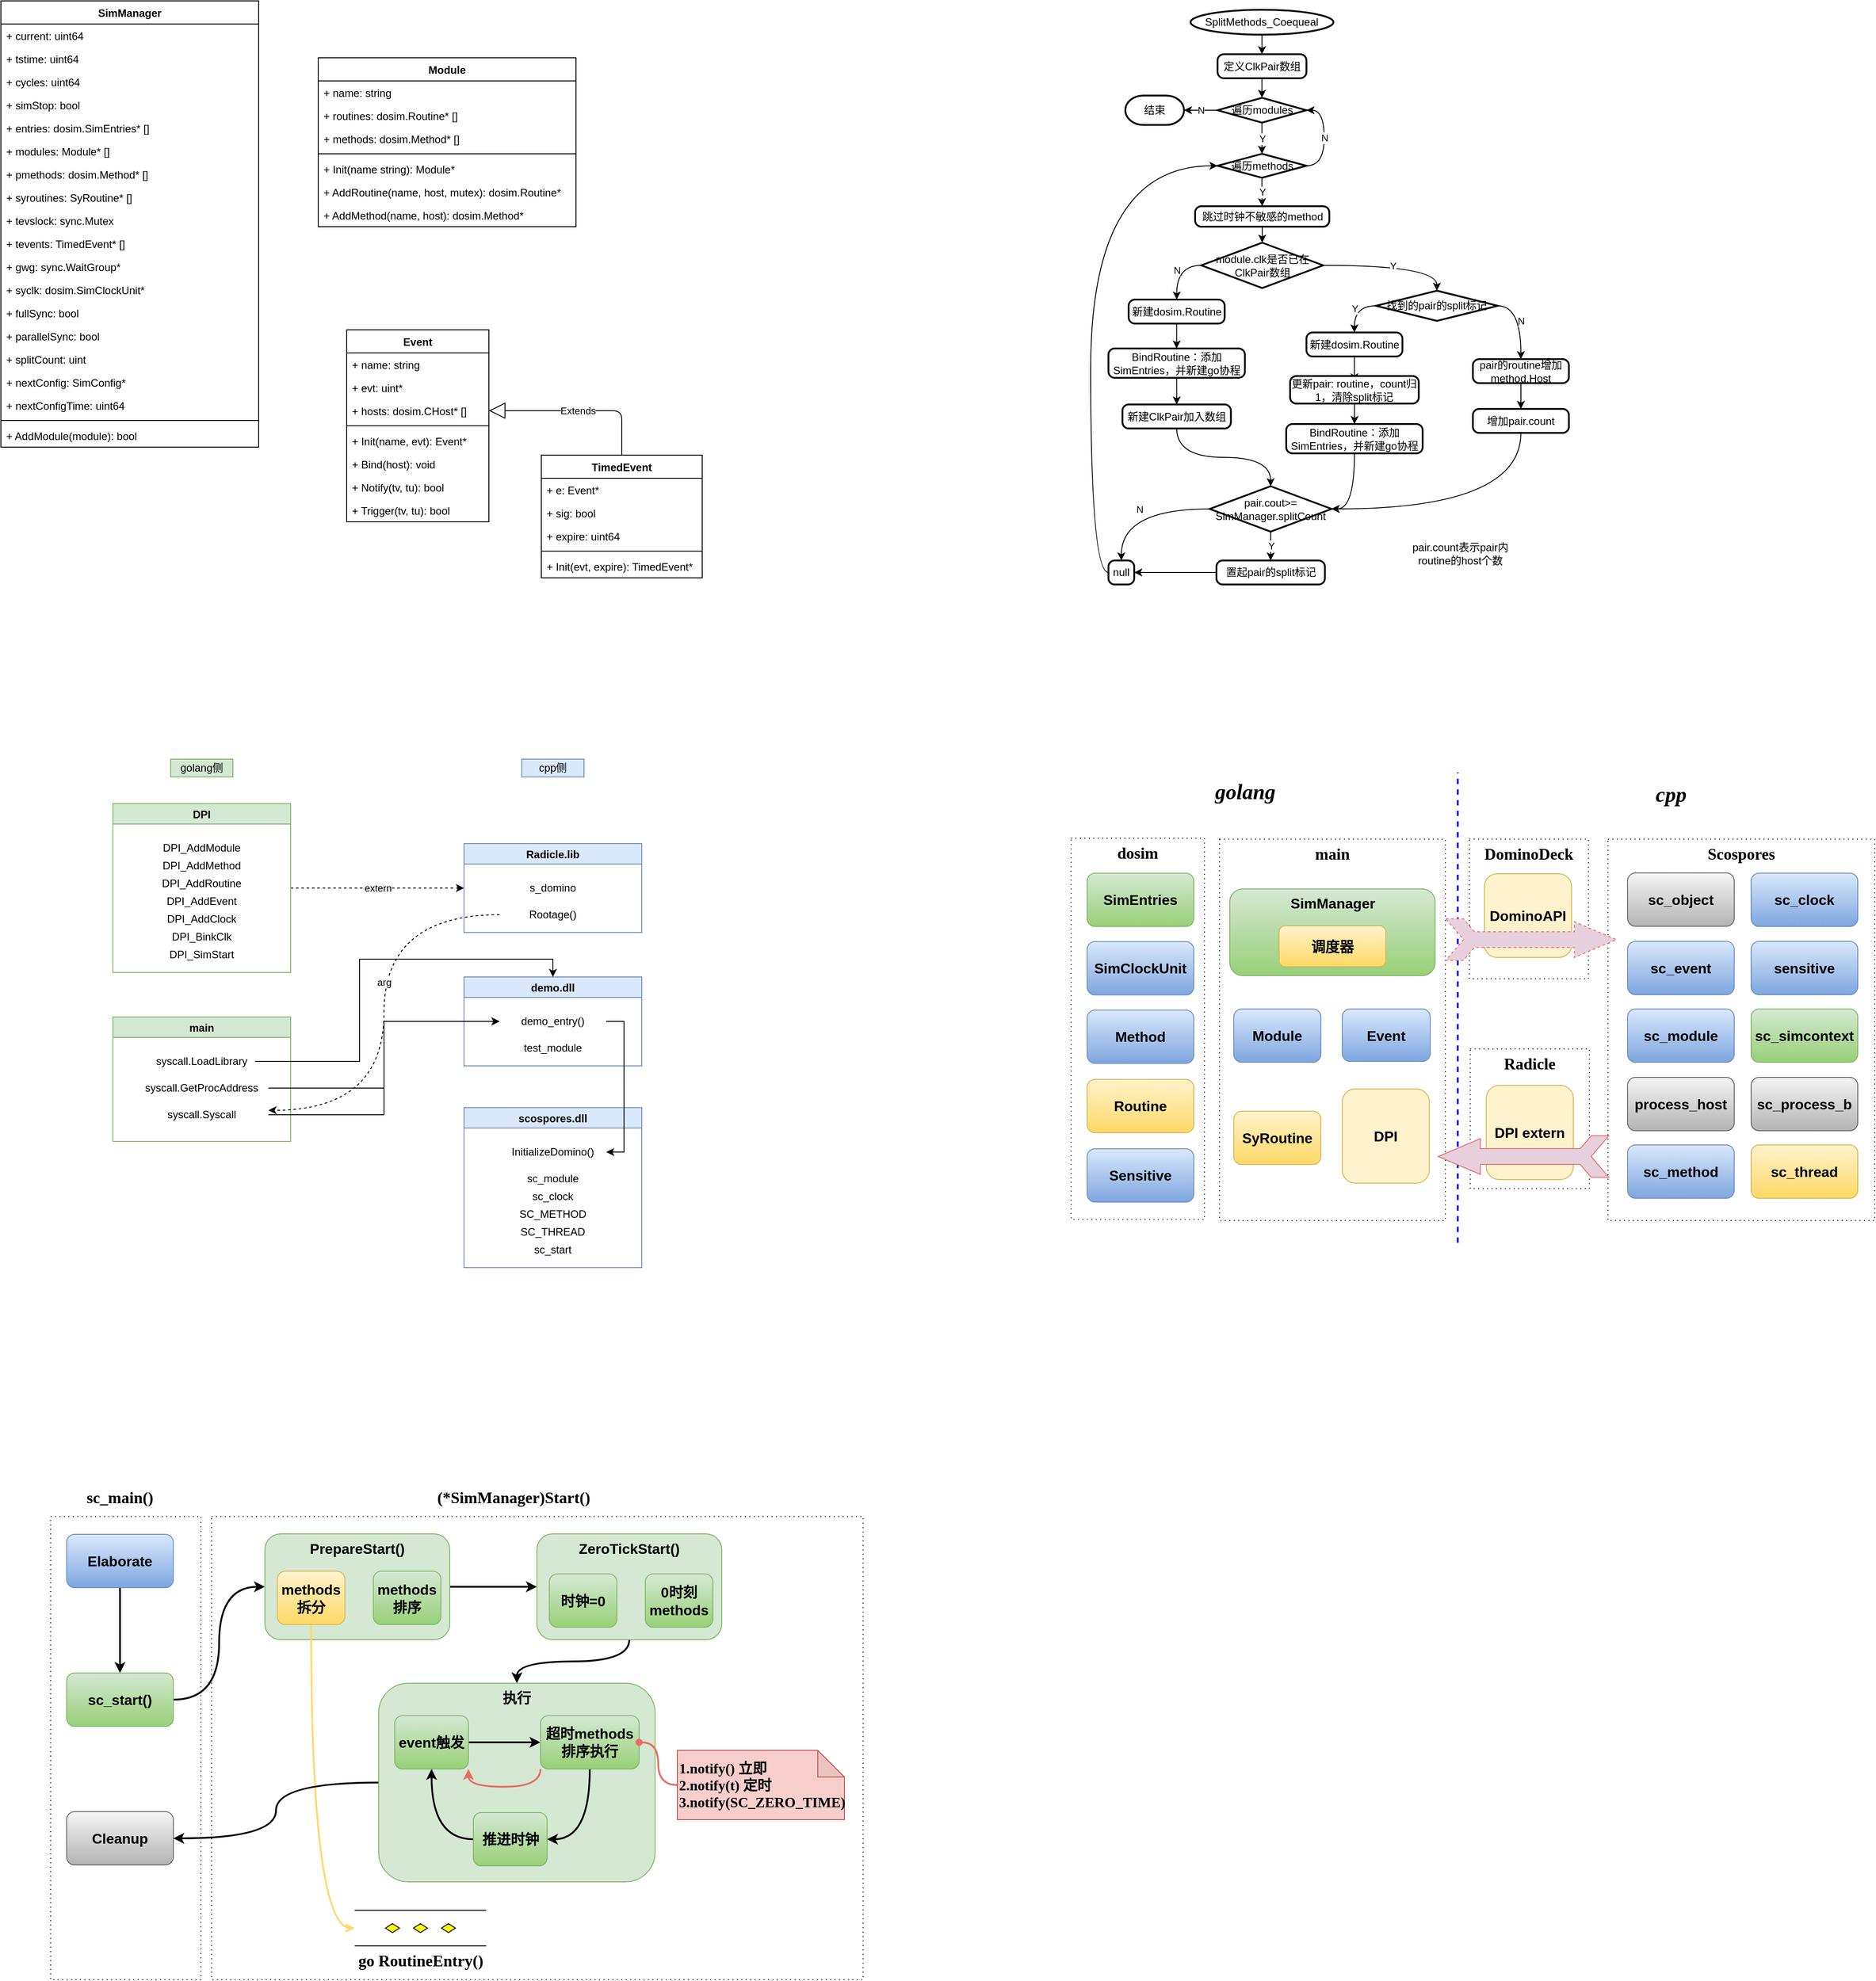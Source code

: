 <mxfile version="14.9.7" type="github">
  <diagram id="cXFaiR-M7mMCjgpAkLDr" name="第 1 页">
    <mxGraphModel dx="2031" dy="1089" grid="0" gridSize="10" guides="1" tooltips="1" connect="1" arrows="1" fold="1" page="1" pageScale="1" pageWidth="1169" pageHeight="827" math="0" shadow="0">
      <root>
        <mxCell id="0" />
        <mxCell id="1" parent="0" />
        <mxCell id="SKbaHKgdaT2-RbnQXm6t-66" value="Radicle" style="rounded=0;whiteSpace=wrap;html=1;fontFamily=Times New Roman;fontSize=18;align=center;verticalAlign=top;dashed=1;dashPattern=1 4;strokeWidth=1;fontStyle=1" vertex="1" parent="1">
          <mxGeometry x="1717" y="1226" width="134" height="157" as="geometry" />
        </mxCell>
        <mxCell id="SKbaHKgdaT2-RbnQXm6t-47" value="main" style="rounded=0;whiteSpace=wrap;html=1;fontFamily=Times New Roman;fontSize=18;align=center;verticalAlign=top;dashed=1;dashPattern=1 4;strokeWidth=1;fontStyle=1" vertex="1" parent="1">
          <mxGeometry x="1435" y="990" width="254" height="429" as="geometry" />
        </mxCell>
        <mxCell id="SKbaHKgdaT2-RbnQXm6t-46" value="dosim" style="rounded=0;whiteSpace=wrap;html=1;fontFamily=Times New Roman;fontSize=18;align=center;verticalAlign=top;dashed=1;dashPattern=1 4;strokeWidth=1;fontStyle=1" vertex="1" parent="1">
          <mxGeometry x="1268" y="989" width="150" height="428.75" as="geometry" />
        </mxCell>
        <mxCell id="p9OSbixDrH1Z1NHIFBw4-9" value="Module" style="swimlane;fontStyle=1;align=center;verticalAlign=top;childLayout=stackLayout;horizontal=1;startSize=26;horizontalStack=0;resizeParent=1;resizeParentMax=0;resizeLast=0;collapsible=1;marginBottom=0;" parent="1" vertex="1">
          <mxGeometry x="421" y="111" width="290" height="190" as="geometry" />
        </mxCell>
        <mxCell id="p9OSbixDrH1Z1NHIFBw4-13" value="+ name: string" style="text;strokeColor=none;fillColor=none;align=left;verticalAlign=top;spacingLeft=4;spacingRight=4;overflow=hidden;rotatable=0;points=[[0,0.5],[1,0.5]];portConstraint=eastwest;" parent="p9OSbixDrH1Z1NHIFBw4-9" vertex="1">
          <mxGeometry y="26" width="290" height="26" as="geometry" />
        </mxCell>
        <mxCell id="p9OSbixDrH1Z1NHIFBw4-10" value="+ routines: dosim.Routine* []" style="text;strokeColor=none;fillColor=none;align=left;verticalAlign=top;spacingLeft=4;spacingRight=4;overflow=hidden;rotatable=0;points=[[0,0.5],[1,0.5]];portConstraint=eastwest;" parent="p9OSbixDrH1Z1NHIFBw4-9" vertex="1">
          <mxGeometry y="52" width="290" height="26" as="geometry" />
        </mxCell>
        <mxCell id="p9OSbixDrH1Z1NHIFBw4-14" value="+ methods: dosim.Method* []" style="text;strokeColor=none;fillColor=none;align=left;verticalAlign=top;spacingLeft=4;spacingRight=4;overflow=hidden;rotatable=0;points=[[0,0.5],[1,0.5]];portConstraint=eastwest;" parent="p9OSbixDrH1Z1NHIFBw4-9" vertex="1">
          <mxGeometry y="78" width="290" height="26" as="geometry" />
        </mxCell>
        <mxCell id="p9OSbixDrH1Z1NHIFBw4-11" value="" style="line;strokeWidth=1;fillColor=none;align=left;verticalAlign=middle;spacingTop=-1;spacingLeft=3;spacingRight=3;rotatable=0;labelPosition=right;points=[];portConstraint=eastwest;" parent="p9OSbixDrH1Z1NHIFBw4-9" vertex="1">
          <mxGeometry y="104" width="290" height="8" as="geometry" />
        </mxCell>
        <mxCell id="p9OSbixDrH1Z1NHIFBw4-12" value="+ Init(name string): Module*" style="text;strokeColor=none;fillColor=none;align=left;verticalAlign=top;spacingLeft=4;spacingRight=4;overflow=hidden;rotatable=0;points=[[0,0.5],[1,0.5]];portConstraint=eastwest;" parent="p9OSbixDrH1Z1NHIFBw4-9" vertex="1">
          <mxGeometry y="112" width="290" height="26" as="geometry" />
        </mxCell>
        <mxCell id="p9OSbixDrH1Z1NHIFBw4-15" value="+ AddRoutine(name, host, mutex): dosim.Routine*" style="text;strokeColor=none;fillColor=none;align=left;verticalAlign=top;spacingLeft=4;spacingRight=4;overflow=hidden;rotatable=0;points=[[0,0.5],[1,0.5]];portConstraint=eastwest;" parent="p9OSbixDrH1Z1NHIFBw4-9" vertex="1">
          <mxGeometry y="138" width="290" height="26" as="geometry" />
        </mxCell>
        <mxCell id="p9OSbixDrH1Z1NHIFBw4-16" value="+ AddMethod(name, host): dosim.Method*" style="text;strokeColor=none;fillColor=none;align=left;verticalAlign=top;spacingLeft=4;spacingRight=4;overflow=hidden;rotatable=0;points=[[0,0.5],[1,0.5]];portConstraint=eastwest;" parent="p9OSbixDrH1Z1NHIFBw4-9" vertex="1">
          <mxGeometry y="164" width="290" height="26" as="geometry" />
        </mxCell>
        <mxCell id="p9OSbixDrH1Z1NHIFBw4-17" value="Event" style="swimlane;fontStyle=1;align=center;verticalAlign=top;childLayout=stackLayout;horizontal=1;startSize=26;horizontalStack=0;resizeParent=1;resizeParentMax=0;resizeLast=0;collapsible=1;marginBottom=0;" parent="1" vertex="1">
          <mxGeometry x="453" y="417" width="160" height="216" as="geometry" />
        </mxCell>
        <mxCell id="p9OSbixDrH1Z1NHIFBw4-21" value="+ name: string" style="text;strokeColor=none;fillColor=none;align=left;verticalAlign=top;spacingLeft=4;spacingRight=4;overflow=hidden;rotatable=0;points=[[0,0.5],[1,0.5]];portConstraint=eastwest;" parent="p9OSbixDrH1Z1NHIFBw4-17" vertex="1">
          <mxGeometry y="26" width="160" height="26" as="geometry" />
        </mxCell>
        <mxCell id="p9OSbixDrH1Z1NHIFBw4-22" value="+ evt: uint*" style="text;strokeColor=none;fillColor=none;align=left;verticalAlign=top;spacingLeft=4;spacingRight=4;overflow=hidden;rotatable=0;points=[[0,0.5],[1,0.5]];portConstraint=eastwest;" parent="p9OSbixDrH1Z1NHIFBw4-17" vertex="1">
          <mxGeometry y="52" width="160" height="26" as="geometry" />
        </mxCell>
        <mxCell id="p9OSbixDrH1Z1NHIFBw4-18" value="+ hosts: dosim.CHost* []" style="text;strokeColor=none;fillColor=none;align=left;verticalAlign=top;spacingLeft=4;spacingRight=4;overflow=hidden;rotatable=0;points=[[0,0.5],[1,0.5]];portConstraint=eastwest;" parent="p9OSbixDrH1Z1NHIFBw4-17" vertex="1">
          <mxGeometry y="78" width="160" height="26" as="geometry" />
        </mxCell>
        <mxCell id="p9OSbixDrH1Z1NHIFBw4-19" value="" style="line;strokeWidth=1;fillColor=none;align=left;verticalAlign=middle;spacingTop=-1;spacingLeft=3;spacingRight=3;rotatable=0;labelPosition=right;points=[];portConstraint=eastwest;" parent="p9OSbixDrH1Z1NHIFBw4-17" vertex="1">
          <mxGeometry y="104" width="160" height="8" as="geometry" />
        </mxCell>
        <mxCell id="p9OSbixDrH1Z1NHIFBw4-20" value="+ Init(name, evt): Event*" style="text;strokeColor=none;fillColor=none;align=left;verticalAlign=top;spacingLeft=4;spacingRight=4;overflow=hidden;rotatable=0;points=[[0,0.5],[1,0.5]];portConstraint=eastwest;" parent="p9OSbixDrH1Z1NHIFBw4-17" vertex="1">
          <mxGeometry y="112" width="160" height="26" as="geometry" />
        </mxCell>
        <mxCell id="p9OSbixDrH1Z1NHIFBw4-25" value="+ Bind(host): void" style="text;strokeColor=none;fillColor=none;align=left;verticalAlign=top;spacingLeft=4;spacingRight=4;overflow=hidden;rotatable=0;points=[[0,0.5],[1,0.5]];portConstraint=eastwest;" parent="p9OSbixDrH1Z1NHIFBw4-17" vertex="1">
          <mxGeometry y="138" width="160" height="26" as="geometry" />
        </mxCell>
        <mxCell id="p9OSbixDrH1Z1NHIFBw4-24" value="+ Notify(tv, tu): bool" style="text;strokeColor=none;fillColor=none;align=left;verticalAlign=top;spacingLeft=4;spacingRight=4;overflow=hidden;rotatable=0;points=[[0,0.5],[1,0.5]];portConstraint=eastwest;" parent="p9OSbixDrH1Z1NHIFBw4-17" vertex="1">
          <mxGeometry y="164" width="160" height="26" as="geometry" />
        </mxCell>
        <mxCell id="p9OSbixDrH1Z1NHIFBw4-23" value="+ Trigger(tv, tu): bool" style="text;strokeColor=none;fillColor=none;align=left;verticalAlign=top;spacingLeft=4;spacingRight=4;overflow=hidden;rotatable=0;points=[[0,0.5],[1,0.5]];portConstraint=eastwest;" parent="p9OSbixDrH1Z1NHIFBw4-17" vertex="1">
          <mxGeometry y="190" width="160" height="26" as="geometry" />
        </mxCell>
        <mxCell id="p9OSbixDrH1Z1NHIFBw4-26" value="SimManager" style="swimlane;fontStyle=1;align=center;verticalAlign=top;childLayout=stackLayout;horizontal=1;startSize=26;horizontalStack=0;resizeParent=1;resizeParentMax=0;resizeLast=0;collapsible=1;marginBottom=0;" parent="1" vertex="1">
          <mxGeometry x="64" y="47" width="290" height="502" as="geometry" />
        </mxCell>
        <mxCell id="p9OSbixDrH1Z1NHIFBw4-27" value="+ current: uint64" style="text;strokeColor=none;fillColor=none;align=left;verticalAlign=top;spacingLeft=4;spacingRight=4;overflow=hidden;rotatable=0;points=[[0,0.5],[1,0.5]];portConstraint=eastwest;" parent="p9OSbixDrH1Z1NHIFBw4-26" vertex="1">
          <mxGeometry y="26" width="290" height="26" as="geometry" />
        </mxCell>
        <mxCell id="p9OSbixDrH1Z1NHIFBw4-34" value="+ tstime: uint64" style="text;strokeColor=none;fillColor=none;align=left;verticalAlign=top;spacingLeft=4;spacingRight=4;overflow=hidden;rotatable=0;points=[[0,0.5],[1,0.5]];portConstraint=eastwest;" parent="p9OSbixDrH1Z1NHIFBw4-26" vertex="1">
          <mxGeometry y="52" width="290" height="26" as="geometry" />
        </mxCell>
        <mxCell id="p9OSbixDrH1Z1NHIFBw4-28" value="+ cycles: uint64" style="text;strokeColor=none;fillColor=none;align=left;verticalAlign=top;spacingLeft=4;spacingRight=4;overflow=hidden;rotatable=0;points=[[0,0.5],[1,0.5]];portConstraint=eastwest;" parent="p9OSbixDrH1Z1NHIFBw4-26" vertex="1">
          <mxGeometry y="78" width="290" height="26" as="geometry" />
        </mxCell>
        <mxCell id="p9OSbixDrH1Z1NHIFBw4-35" value="+ simStop: bool" style="text;strokeColor=none;fillColor=none;align=left;verticalAlign=top;spacingLeft=4;spacingRight=4;overflow=hidden;rotatable=0;points=[[0,0.5],[1,0.5]];portConstraint=eastwest;" parent="p9OSbixDrH1Z1NHIFBw4-26" vertex="1">
          <mxGeometry y="104" width="290" height="26" as="geometry" />
        </mxCell>
        <mxCell id="p9OSbixDrH1Z1NHIFBw4-36" value="+ entries: dosim.SimEntries* []" style="text;strokeColor=none;fillColor=none;align=left;verticalAlign=top;spacingLeft=4;spacingRight=4;overflow=hidden;rotatable=0;points=[[0,0.5],[1,0.5]];portConstraint=eastwest;" parent="p9OSbixDrH1Z1NHIFBw4-26" vertex="1">
          <mxGeometry y="130" width="290" height="26" as="geometry" />
        </mxCell>
        <mxCell id="p9OSbixDrH1Z1NHIFBw4-37" value="+ modules: Module* []" style="text;strokeColor=none;fillColor=none;align=left;verticalAlign=top;spacingLeft=4;spacingRight=4;overflow=hidden;rotatable=0;points=[[0,0.5],[1,0.5]];portConstraint=eastwest;" parent="p9OSbixDrH1Z1NHIFBw4-26" vertex="1">
          <mxGeometry y="156" width="290" height="26" as="geometry" />
        </mxCell>
        <mxCell id="p9OSbixDrH1Z1NHIFBw4-38" value="+ pmethods: dosim.Method* []" style="text;strokeColor=none;fillColor=none;align=left;verticalAlign=top;spacingLeft=4;spacingRight=4;overflow=hidden;rotatable=0;points=[[0,0.5],[1,0.5]];portConstraint=eastwest;" parent="p9OSbixDrH1Z1NHIFBw4-26" vertex="1">
          <mxGeometry y="182" width="290" height="26" as="geometry" />
        </mxCell>
        <mxCell id="p9OSbixDrH1Z1NHIFBw4-29" value="+ syroutines: SyRoutine* []" style="text;strokeColor=none;fillColor=none;align=left;verticalAlign=top;spacingLeft=4;spacingRight=4;overflow=hidden;rotatable=0;points=[[0,0.5],[1,0.5]];portConstraint=eastwest;" parent="p9OSbixDrH1Z1NHIFBw4-26" vertex="1">
          <mxGeometry y="208" width="290" height="26" as="geometry" />
        </mxCell>
        <mxCell id="p9OSbixDrH1Z1NHIFBw4-40" value="+ tevslock: sync.Mutex" style="text;strokeColor=none;fillColor=none;align=left;verticalAlign=top;spacingLeft=4;spacingRight=4;overflow=hidden;rotatable=0;points=[[0,0.5],[1,0.5]];portConstraint=eastwest;" parent="p9OSbixDrH1Z1NHIFBw4-26" vertex="1">
          <mxGeometry y="234" width="290" height="26" as="geometry" />
        </mxCell>
        <mxCell id="p9OSbixDrH1Z1NHIFBw4-41" value="+ tevents: TimedEvent* []" style="text;strokeColor=none;fillColor=none;align=left;verticalAlign=top;spacingLeft=4;spacingRight=4;overflow=hidden;rotatable=0;points=[[0,0.5],[1,0.5]];portConstraint=eastwest;" parent="p9OSbixDrH1Z1NHIFBw4-26" vertex="1">
          <mxGeometry y="260" width="290" height="26" as="geometry" />
        </mxCell>
        <mxCell id="p9OSbixDrH1Z1NHIFBw4-39" value="+ gwg: sync.WaitGroup*" style="text;strokeColor=none;fillColor=none;align=left;verticalAlign=top;spacingLeft=4;spacingRight=4;overflow=hidden;rotatable=0;points=[[0,0.5],[1,0.5]];portConstraint=eastwest;" parent="p9OSbixDrH1Z1NHIFBw4-26" vertex="1">
          <mxGeometry y="286" width="290" height="26" as="geometry" />
        </mxCell>
        <mxCell id="p9OSbixDrH1Z1NHIFBw4-42" value="+ syclk: dosim.SimClockUnit*" style="text;strokeColor=none;fillColor=none;align=left;verticalAlign=top;spacingLeft=4;spacingRight=4;overflow=hidden;rotatable=0;points=[[0,0.5],[1,0.5]];portConstraint=eastwest;" parent="p9OSbixDrH1Z1NHIFBw4-26" vertex="1">
          <mxGeometry y="312" width="290" height="26" as="geometry" />
        </mxCell>
        <mxCell id="p9OSbixDrH1Z1NHIFBw4-43" value="+ fullSync: bool" style="text;strokeColor=none;fillColor=none;align=left;verticalAlign=top;spacingLeft=4;spacingRight=4;overflow=hidden;rotatable=0;points=[[0,0.5],[1,0.5]];portConstraint=eastwest;" parent="p9OSbixDrH1Z1NHIFBw4-26" vertex="1">
          <mxGeometry y="338" width="290" height="26" as="geometry" />
        </mxCell>
        <mxCell id="p9OSbixDrH1Z1NHIFBw4-45" value="+ parallelSync: bool" style="text;strokeColor=none;fillColor=none;align=left;verticalAlign=top;spacingLeft=4;spacingRight=4;overflow=hidden;rotatable=0;points=[[0,0.5],[1,0.5]];portConstraint=eastwest;" parent="p9OSbixDrH1Z1NHIFBw4-26" vertex="1">
          <mxGeometry y="364" width="290" height="26" as="geometry" />
        </mxCell>
        <mxCell id="p9OSbixDrH1Z1NHIFBw4-44" value="+ splitCount: uint" style="text;strokeColor=none;fillColor=none;align=left;verticalAlign=top;spacingLeft=4;spacingRight=4;overflow=hidden;rotatable=0;points=[[0,0.5],[1,0.5]];portConstraint=eastwest;" parent="p9OSbixDrH1Z1NHIFBw4-26" vertex="1">
          <mxGeometry y="390" width="290" height="26" as="geometry" />
        </mxCell>
        <mxCell id="p9OSbixDrH1Z1NHIFBw4-46" value="+ nextConfig: SimConfig*" style="text;strokeColor=none;fillColor=none;align=left;verticalAlign=top;spacingLeft=4;spacingRight=4;overflow=hidden;rotatable=0;points=[[0,0.5],[1,0.5]];portConstraint=eastwest;" parent="p9OSbixDrH1Z1NHIFBw4-26" vertex="1">
          <mxGeometry y="416" width="290" height="26" as="geometry" />
        </mxCell>
        <mxCell id="p9OSbixDrH1Z1NHIFBw4-47" value="+ nextConfigTime: uint64" style="text;strokeColor=none;fillColor=none;align=left;verticalAlign=top;spacingLeft=4;spacingRight=4;overflow=hidden;rotatable=0;points=[[0,0.5],[1,0.5]];portConstraint=eastwest;" parent="p9OSbixDrH1Z1NHIFBw4-26" vertex="1">
          <mxGeometry y="442" width="290" height="26" as="geometry" />
        </mxCell>
        <mxCell id="p9OSbixDrH1Z1NHIFBw4-30" value="" style="line;strokeWidth=1;fillColor=none;align=left;verticalAlign=middle;spacingTop=-1;spacingLeft=3;spacingRight=3;rotatable=0;labelPosition=right;points=[];portConstraint=eastwest;" parent="p9OSbixDrH1Z1NHIFBw4-26" vertex="1">
          <mxGeometry y="468" width="290" height="8" as="geometry" />
        </mxCell>
        <mxCell id="nS42Kp8ZOGp9bS_Bpd67-25" value="+ AddModule(module): bool" style="text;strokeColor=none;fillColor=none;align=left;verticalAlign=top;spacingLeft=4;spacingRight=4;overflow=hidden;rotatable=0;points=[[0,0.5],[1,0.5]];portConstraint=eastwest;" parent="p9OSbixDrH1Z1NHIFBw4-26" vertex="1">
          <mxGeometry y="476" width="290" height="26" as="geometry" />
        </mxCell>
        <mxCell id="-j5esIaDe7Hmi_AwQub0-12" value="extern" style="edgeStyle=orthogonalEdgeStyle;rounded=0;orthogonalLoop=1;jettySize=auto;html=1;entryX=0;entryY=0.5;entryDx=0;entryDy=0;dashed=1;curved=1;" parent="1" source="-j5esIaDe7Hmi_AwQub0-1" target="-j5esIaDe7Hmi_AwQub0-9" edge="1">
          <mxGeometry relative="1" as="geometry" />
        </mxCell>
        <mxCell id="-j5esIaDe7Hmi_AwQub0-1" value="DPI" style="swimlane;fillColor=#d5e8d4;strokeColor=#82b366;" parent="1" vertex="1">
          <mxGeometry x="190" y="950" width="200" height="190" as="geometry" />
        </mxCell>
        <mxCell id="-j5esIaDe7Hmi_AwQub0-2" value="DPI_AddModule" style="text;html=1;strokeColor=none;fillColor=none;align=center;verticalAlign=middle;whiteSpace=wrap;rounded=0;" parent="-j5esIaDe7Hmi_AwQub0-1" vertex="1">
          <mxGeometry x="40" y="40" width="120" height="20" as="geometry" />
        </mxCell>
        <mxCell id="-j5esIaDe7Hmi_AwQub0-3" value="DPI_SimStart" style="text;html=1;strokeColor=none;fillColor=none;align=center;verticalAlign=middle;whiteSpace=wrap;rounded=0;" parent="-j5esIaDe7Hmi_AwQub0-1" vertex="1">
          <mxGeometry x="40" y="160" width="120" height="20" as="geometry" />
        </mxCell>
        <mxCell id="-j5esIaDe7Hmi_AwQub0-4" value="DPI_AddMethod" style="text;html=1;strokeColor=none;fillColor=none;align=center;verticalAlign=middle;whiteSpace=wrap;rounded=0;" parent="-j5esIaDe7Hmi_AwQub0-1" vertex="1">
          <mxGeometry x="40" y="60" width="120" height="20" as="geometry" />
        </mxCell>
        <mxCell id="-j5esIaDe7Hmi_AwQub0-5" value="DPI_AddRoutine" style="text;html=1;strokeColor=none;fillColor=none;align=center;verticalAlign=middle;whiteSpace=wrap;rounded=0;" parent="-j5esIaDe7Hmi_AwQub0-1" vertex="1">
          <mxGeometry x="40" y="80" width="120" height="20" as="geometry" />
        </mxCell>
        <mxCell id="-j5esIaDe7Hmi_AwQub0-6" value="DPI_AddEvent" style="text;html=1;strokeColor=none;fillColor=none;align=center;verticalAlign=middle;whiteSpace=wrap;rounded=0;" parent="-j5esIaDe7Hmi_AwQub0-1" vertex="1">
          <mxGeometry x="40" y="100" width="120" height="20" as="geometry" />
        </mxCell>
        <mxCell id="-j5esIaDe7Hmi_AwQub0-7" value="DPI_AddClock" style="text;html=1;strokeColor=none;fillColor=none;align=center;verticalAlign=middle;whiteSpace=wrap;rounded=0;" parent="-j5esIaDe7Hmi_AwQub0-1" vertex="1">
          <mxGeometry x="40" y="120" width="120" height="20" as="geometry" />
        </mxCell>
        <mxCell id="-j5esIaDe7Hmi_AwQub0-8" value="DPI_BinkClk" style="text;html=1;strokeColor=none;fillColor=none;align=center;verticalAlign=middle;whiteSpace=wrap;rounded=0;" parent="-j5esIaDe7Hmi_AwQub0-1" vertex="1">
          <mxGeometry x="40" y="140" width="120" height="20" as="geometry" />
        </mxCell>
        <mxCell id="-j5esIaDe7Hmi_AwQub0-9" value="Radicle.lib" style="swimlane;fillColor=#dae8fc;strokeColor=#6c8ebf;" parent="1" vertex="1">
          <mxGeometry x="585" y="995" width="200" height="100" as="geometry" />
        </mxCell>
        <mxCell id="-j5esIaDe7Hmi_AwQub0-10" value="s_domino" style="text;html=1;strokeColor=none;fillColor=none;align=center;verticalAlign=middle;whiteSpace=wrap;rounded=0;" parent="-j5esIaDe7Hmi_AwQub0-9" vertex="1">
          <mxGeometry x="40" y="40" width="120" height="20" as="geometry" />
        </mxCell>
        <mxCell id="-j5esIaDe7Hmi_AwQub0-11" value="Rootage()" style="text;html=1;strokeColor=none;fillColor=none;align=center;verticalAlign=middle;whiteSpace=wrap;rounded=0;" parent="-j5esIaDe7Hmi_AwQub0-9" vertex="1">
          <mxGeometry x="40" y="70" width="120" height="20" as="geometry" />
        </mxCell>
        <mxCell id="-j5esIaDe7Hmi_AwQub0-13" value="main" style="swimlane;fillColor=#d5e8d4;strokeColor=#82b366;" parent="1" vertex="1">
          <mxGeometry x="190" y="1190" width="200" height="140" as="geometry" />
        </mxCell>
        <mxCell id="-j5esIaDe7Hmi_AwQub0-14" value="syscall.LoadLibrary" style="text;html=1;strokeColor=none;fillColor=none;align=center;verticalAlign=middle;whiteSpace=wrap;rounded=0;" parent="-j5esIaDe7Hmi_AwQub0-13" vertex="1">
          <mxGeometry x="40" y="40" width="120" height="20" as="geometry" />
        </mxCell>
        <mxCell id="-j5esIaDe7Hmi_AwQub0-16" value="syscall.GetProcAddress" style="text;html=1;strokeColor=none;fillColor=none;align=center;verticalAlign=middle;whiteSpace=wrap;rounded=0;" parent="-j5esIaDe7Hmi_AwQub0-13" vertex="1">
          <mxGeometry x="25" y="70" width="150" height="20" as="geometry" />
        </mxCell>
        <mxCell id="-j5esIaDe7Hmi_AwQub0-17" value="syscall.Syscall" style="text;html=1;strokeColor=none;fillColor=none;align=center;verticalAlign=middle;whiteSpace=wrap;rounded=0;" parent="-j5esIaDe7Hmi_AwQub0-13" vertex="1">
          <mxGeometry x="25" y="100" width="150" height="20" as="geometry" />
        </mxCell>
        <mxCell id="-j5esIaDe7Hmi_AwQub0-21" value="demo.dll" style="swimlane;fillColor=#dae8fc;strokeColor=#6c8ebf;" parent="1" vertex="1">
          <mxGeometry x="585" y="1145" width="200" height="100" as="geometry" />
        </mxCell>
        <mxCell id="-j5esIaDe7Hmi_AwQub0-22" value="demo_entry()" style="text;html=1;strokeColor=none;fillColor=none;align=center;verticalAlign=middle;whiteSpace=wrap;rounded=0;" parent="-j5esIaDe7Hmi_AwQub0-21" vertex="1">
          <mxGeometry x="40" y="40" width="120" height="20" as="geometry" />
        </mxCell>
        <mxCell id="-j5esIaDe7Hmi_AwQub0-29" value="test_module" style="text;html=1;strokeColor=none;fillColor=none;align=center;verticalAlign=middle;whiteSpace=wrap;rounded=0;" parent="-j5esIaDe7Hmi_AwQub0-21" vertex="1">
          <mxGeometry x="40" y="70" width="120" height="20" as="geometry" />
        </mxCell>
        <mxCell id="-j5esIaDe7Hmi_AwQub0-24" value="scospores.dll" style="swimlane;fillColor=#dae8fc;strokeColor=#6c8ebf;" parent="1" vertex="1">
          <mxGeometry x="585" y="1292" width="200" height="180" as="geometry" />
        </mxCell>
        <mxCell id="-j5esIaDe7Hmi_AwQub0-25" value="InitializeDomino()" style="text;html=1;strokeColor=none;fillColor=none;align=center;verticalAlign=middle;whiteSpace=wrap;rounded=0;" parent="-j5esIaDe7Hmi_AwQub0-24" vertex="1">
          <mxGeometry x="40" y="40" width="120" height="20" as="geometry" />
        </mxCell>
        <mxCell id="-j5esIaDe7Hmi_AwQub0-26" value="sc_module" style="text;html=1;strokeColor=none;fillColor=none;align=center;verticalAlign=middle;whiteSpace=wrap;rounded=0;" parent="-j5esIaDe7Hmi_AwQub0-24" vertex="1">
          <mxGeometry x="40" y="70" width="120" height="20" as="geometry" />
        </mxCell>
        <mxCell id="-j5esIaDe7Hmi_AwQub0-27" value="sc_clock" style="text;html=1;strokeColor=none;fillColor=none;align=center;verticalAlign=middle;whiteSpace=wrap;rounded=0;" parent="-j5esIaDe7Hmi_AwQub0-24" vertex="1">
          <mxGeometry x="40" y="90" width="120" height="20" as="geometry" />
        </mxCell>
        <mxCell id="-j5esIaDe7Hmi_AwQub0-28" value="SC_METHOD" style="text;html=1;strokeColor=none;fillColor=none;align=center;verticalAlign=middle;whiteSpace=wrap;rounded=0;" parent="-j5esIaDe7Hmi_AwQub0-24" vertex="1">
          <mxGeometry x="40" y="110" width="120" height="20" as="geometry" />
        </mxCell>
        <mxCell id="-j5esIaDe7Hmi_AwQub0-30" value="sc_start" style="text;html=1;strokeColor=none;fillColor=none;align=center;verticalAlign=middle;whiteSpace=wrap;rounded=0;" parent="-j5esIaDe7Hmi_AwQub0-24" vertex="1">
          <mxGeometry x="40" y="150" width="120" height="20" as="geometry" />
        </mxCell>
        <mxCell id="-j5esIaDe7Hmi_AwQub0-31" value="SC_THREAD" style="text;html=1;strokeColor=none;fillColor=none;align=center;verticalAlign=middle;whiteSpace=wrap;rounded=0;" parent="-j5esIaDe7Hmi_AwQub0-24" vertex="1">
          <mxGeometry x="40" y="130" width="120" height="20" as="geometry" />
        </mxCell>
        <mxCell id="-j5esIaDe7Hmi_AwQub0-32" style="edgeStyle=orthogonalEdgeStyle;rounded=0;orthogonalLoop=1;jettySize=auto;html=1;entryX=0.5;entryY=0;entryDx=0;entryDy=0;" parent="1" source="-j5esIaDe7Hmi_AwQub0-14" target="-j5esIaDe7Hmi_AwQub0-21" edge="1">
          <mxGeometry relative="1" as="geometry" />
        </mxCell>
        <mxCell id="-j5esIaDe7Hmi_AwQub0-33" style="edgeStyle=orthogonalEdgeStyle;rounded=0;orthogonalLoop=1;jettySize=auto;html=1;entryX=0;entryY=0.5;entryDx=0;entryDy=0;" parent="1" source="-j5esIaDe7Hmi_AwQub0-16" target="-j5esIaDe7Hmi_AwQub0-22" edge="1">
          <mxGeometry relative="1" as="geometry">
            <mxPoint x="630" y="1240" as="targetPoint" />
          </mxGeometry>
        </mxCell>
        <mxCell id="-j5esIaDe7Hmi_AwQub0-34" style="edgeStyle=orthogonalEdgeStyle;rounded=0;orthogonalLoop=1;jettySize=auto;html=1;entryX=0;entryY=0.5;entryDx=0;entryDy=0;" parent="1" source="-j5esIaDe7Hmi_AwQub0-17" target="-j5esIaDe7Hmi_AwQub0-22" edge="1">
          <mxGeometry relative="1" as="geometry" />
        </mxCell>
        <mxCell id="-j5esIaDe7Hmi_AwQub0-35" value="arg" style="edgeStyle=orthogonalEdgeStyle;rounded=0;orthogonalLoop=1;jettySize=auto;html=1;entryX=1;entryY=0.25;entryDx=0;entryDy=0;dashed=1;curved=1;" parent="1" source="-j5esIaDe7Hmi_AwQub0-11" target="-j5esIaDe7Hmi_AwQub0-17" edge="1">
          <mxGeometry x="-0.142" relative="1" as="geometry">
            <mxPoint as="offset" />
          </mxGeometry>
        </mxCell>
        <mxCell id="-j5esIaDe7Hmi_AwQub0-36" style="edgeStyle=orthogonalEdgeStyle;rounded=0;orthogonalLoop=1;jettySize=auto;html=1;entryX=1;entryY=0.5;entryDx=0;entryDy=0;exitX=1;exitY=0.5;exitDx=0;exitDy=0;" parent="1" source="-j5esIaDe7Hmi_AwQub0-22" target="-j5esIaDe7Hmi_AwQub0-25" edge="1">
          <mxGeometry relative="1" as="geometry" />
        </mxCell>
        <mxCell id="-j5esIaDe7Hmi_AwQub0-37" value="golang侧" style="text;html=1;strokeColor=#82b366;fillColor=#d5e8d4;align=center;verticalAlign=middle;whiteSpace=wrap;rounded=0;" parent="1" vertex="1">
          <mxGeometry x="255" y="900" width="70" height="20" as="geometry" />
        </mxCell>
        <mxCell id="-j5esIaDe7Hmi_AwQub0-38" value="cpp侧" style="text;html=1;strokeColor=#6c8ebf;fillColor=#dae8fc;align=center;verticalAlign=middle;whiteSpace=wrap;rounded=0;" parent="1" vertex="1">
          <mxGeometry x="650" y="900" width="70" height="20" as="geometry" />
        </mxCell>
        <mxCell id="-j5esIaDe7Hmi_AwQub0-81" value="TimedEvent" style="swimlane;fontStyle=1;align=center;verticalAlign=top;childLayout=stackLayout;horizontal=1;startSize=26;horizontalStack=0;resizeParent=1;resizeParentMax=0;resizeLast=0;collapsible=1;marginBottom=0;" parent="1" vertex="1">
          <mxGeometry x="672" y="558" width="181" height="138" as="geometry" />
        </mxCell>
        <mxCell id="-j5esIaDe7Hmi_AwQub0-82" value="+ e: Event*" style="text;strokeColor=none;fillColor=none;align=left;verticalAlign=top;spacingLeft=4;spacingRight=4;overflow=hidden;rotatable=0;points=[[0,0.5],[1,0.5]];portConstraint=eastwest;" parent="-j5esIaDe7Hmi_AwQub0-81" vertex="1">
          <mxGeometry y="26" width="181" height="26" as="geometry" />
        </mxCell>
        <mxCell id="-j5esIaDe7Hmi_AwQub0-83" value="+ sig: bool" style="text;strokeColor=none;fillColor=none;align=left;verticalAlign=top;spacingLeft=4;spacingRight=4;overflow=hidden;rotatable=0;points=[[0,0.5],[1,0.5]];portConstraint=eastwest;" parent="-j5esIaDe7Hmi_AwQub0-81" vertex="1">
          <mxGeometry y="52" width="181" height="26" as="geometry" />
        </mxCell>
        <mxCell id="-j5esIaDe7Hmi_AwQub0-84" value="+ expire: uint64" style="text;strokeColor=none;fillColor=none;align=left;verticalAlign=top;spacingLeft=4;spacingRight=4;overflow=hidden;rotatable=0;points=[[0,0.5],[1,0.5]];portConstraint=eastwest;" parent="-j5esIaDe7Hmi_AwQub0-81" vertex="1">
          <mxGeometry y="78" width="181" height="26" as="geometry" />
        </mxCell>
        <mxCell id="-j5esIaDe7Hmi_AwQub0-85" value="" style="line;strokeWidth=1;fillColor=none;align=left;verticalAlign=middle;spacingTop=-1;spacingLeft=3;spacingRight=3;rotatable=0;labelPosition=right;points=[];portConstraint=eastwest;" parent="-j5esIaDe7Hmi_AwQub0-81" vertex="1">
          <mxGeometry y="104" width="181" height="8" as="geometry" />
        </mxCell>
        <mxCell id="-j5esIaDe7Hmi_AwQub0-86" value="+ Init(evt, expire): TimedEvent*" style="text;strokeColor=none;fillColor=none;align=left;verticalAlign=top;spacingLeft=4;spacingRight=4;overflow=hidden;rotatable=0;points=[[0,0.5],[1,0.5]];portConstraint=eastwest;" parent="-j5esIaDe7Hmi_AwQub0-81" vertex="1">
          <mxGeometry y="112" width="181" height="26" as="geometry" />
        </mxCell>
        <mxCell id="-j5esIaDe7Hmi_AwQub0-90" value="Extends" style="endArrow=block;endSize=16;endFill=0;html=1;edgeStyle=orthogonalEdgeStyle;exitX=0.5;exitY=0;exitDx=0;exitDy=0;" parent="1" source="-j5esIaDe7Hmi_AwQub0-81" target="p9OSbixDrH1Z1NHIFBw4-18" edge="1">
          <mxGeometry width="160" relative="1" as="geometry">
            <mxPoint x="1299" y="652" as="sourcePoint" />
            <mxPoint x="1174" y="426" as="targetPoint" />
          </mxGeometry>
        </mxCell>
        <mxCell id="-j5esIaDe7Hmi_AwQub0-93" style="edgeStyle=orthogonalEdgeStyle;curved=1;rounded=0;orthogonalLoop=1;jettySize=auto;html=1;entryX=0.5;entryY=0;entryDx=0;entryDy=0;" parent="1" source="-j5esIaDe7Hmi_AwQub0-91" target="-j5esIaDe7Hmi_AwQub0-97" edge="1">
          <mxGeometry relative="1" as="geometry" />
        </mxCell>
        <mxCell id="-j5esIaDe7Hmi_AwQub0-91" value="SplitMethods_Coequeal" style="strokeWidth=2;html=1;shape=mxgraph.flowchart.start_1;whiteSpace=wrap;" parent="1" vertex="1">
          <mxGeometry x="1402.37" y="57" width="160.74" height="28" as="geometry" />
        </mxCell>
        <mxCell id="-j5esIaDe7Hmi_AwQub0-112" value="Y" style="edgeStyle=orthogonalEdgeStyle;curved=1;rounded=0;orthogonalLoop=1;jettySize=auto;html=1;entryX=0.5;entryY=0;entryDx=0;entryDy=0;entryPerimeter=0;" parent="1" source="-j5esIaDe7Hmi_AwQub0-92" target="-j5esIaDe7Hmi_AwQub0-94" edge="1">
          <mxGeometry relative="1" as="geometry" />
        </mxCell>
        <mxCell id="-j5esIaDe7Hmi_AwQub0-134" value="N" style="edgeStyle=orthogonalEdgeStyle;curved=1;rounded=0;orthogonalLoop=1;jettySize=auto;html=1;" parent="1" source="-j5esIaDe7Hmi_AwQub0-92" target="-j5esIaDe7Hmi_AwQub0-130" edge="1">
          <mxGeometry relative="1" as="geometry" />
        </mxCell>
        <mxCell id="-j5esIaDe7Hmi_AwQub0-92" value="遍历modules" style="strokeWidth=2;html=1;shape=mxgraph.flowchart.decision;whiteSpace=wrap;" parent="1" vertex="1">
          <mxGeometry x="1432.74" y="156" width="100" height="28" as="geometry" />
        </mxCell>
        <mxCell id="-j5esIaDe7Hmi_AwQub0-113" value="Y" style="edgeStyle=orthogonalEdgeStyle;curved=1;rounded=0;orthogonalLoop=1;jettySize=auto;html=1;" parent="1" source="-j5esIaDe7Hmi_AwQub0-94" target="-j5esIaDe7Hmi_AwQub0-95" edge="1">
          <mxGeometry relative="1" as="geometry" />
        </mxCell>
        <mxCell id="-j5esIaDe7Hmi_AwQub0-94" value="遍历methods" style="strokeWidth=2;html=1;shape=mxgraph.flowchart.decision;whiteSpace=wrap;" parent="1" vertex="1">
          <mxGeometry x="1432.74" y="219" width="100" height="27" as="geometry" />
        </mxCell>
        <mxCell id="-j5esIaDe7Hmi_AwQub0-114" style="edgeStyle=orthogonalEdgeStyle;curved=1;rounded=0;orthogonalLoop=1;jettySize=auto;html=1;" parent="1" source="-j5esIaDe7Hmi_AwQub0-95" target="-j5esIaDe7Hmi_AwQub0-99" edge="1">
          <mxGeometry relative="1" as="geometry" />
        </mxCell>
        <mxCell id="-j5esIaDe7Hmi_AwQub0-95" value="跳过时钟不敏感的method" style="rounded=1;whiteSpace=wrap;html=1;absoluteArcSize=1;arcSize=14;strokeWidth=2;" parent="1" vertex="1">
          <mxGeometry x="1407.5" y="278" width="151" height="23" as="geometry" />
        </mxCell>
        <mxCell id="-j5esIaDe7Hmi_AwQub0-98" style="edgeStyle=orthogonalEdgeStyle;curved=1;rounded=0;orthogonalLoop=1;jettySize=auto;html=1;" parent="1" source="-j5esIaDe7Hmi_AwQub0-97" target="-j5esIaDe7Hmi_AwQub0-92" edge="1">
          <mxGeometry relative="1" as="geometry" />
        </mxCell>
        <mxCell id="-j5esIaDe7Hmi_AwQub0-97" value="定义ClkPair数组" style="rounded=1;whiteSpace=wrap;html=1;absoluteArcSize=1;arcSize=14;strokeWidth=2;" parent="1" vertex="1">
          <mxGeometry x="1432.74" y="107" width="100" height="27" as="geometry" />
        </mxCell>
        <mxCell id="-j5esIaDe7Hmi_AwQub0-115" value="N" style="edgeStyle=orthogonalEdgeStyle;rounded=0;orthogonalLoop=1;jettySize=auto;html=1;exitX=0;exitY=0.5;exitDx=0;exitDy=0;exitPerimeter=0;elbow=vertical;curved=1;" parent="1" source="-j5esIaDe7Hmi_AwQub0-99" target="-j5esIaDe7Hmi_AwQub0-100" edge="1">
          <mxGeometry relative="1" as="geometry" />
        </mxCell>
        <mxCell id="-j5esIaDe7Hmi_AwQub0-118" value="Y" style="edgeStyle=orthogonalEdgeStyle;curved=1;rounded=0;orthogonalLoop=1;jettySize=auto;html=1;exitX=1;exitY=0.5;exitDx=0;exitDy=0;exitPerimeter=0;" parent="1" source="-j5esIaDe7Hmi_AwQub0-99" target="-j5esIaDe7Hmi_AwQub0-103" edge="1">
          <mxGeometry relative="1" as="geometry" />
        </mxCell>
        <mxCell id="-j5esIaDe7Hmi_AwQub0-99" value="module.clk是否已在ClkPair数组" style="strokeWidth=2;html=1;shape=mxgraph.flowchart.decision;whiteSpace=wrap;" parent="1" vertex="1">
          <mxGeometry x="1414.5" y="319" width="137" height="51" as="geometry" />
        </mxCell>
        <mxCell id="-j5esIaDe7Hmi_AwQub0-116" style="edgeStyle=orthogonalEdgeStyle;curved=1;rounded=0;orthogonalLoop=1;jettySize=auto;html=1;exitX=0.5;exitY=1;exitDx=0;exitDy=0;entryX=0.5;entryY=0;entryDx=0;entryDy=0;" parent="1" source="-j5esIaDe7Hmi_AwQub0-100" target="-j5esIaDe7Hmi_AwQub0-101" edge="1">
          <mxGeometry relative="1" as="geometry" />
        </mxCell>
        <mxCell id="-j5esIaDe7Hmi_AwQub0-100" value="新建dosim.Routine" style="rounded=1;whiteSpace=wrap;html=1;absoluteArcSize=1;arcSize=14;strokeWidth=2;" parent="1" vertex="1">
          <mxGeometry x="1332.75" y="383" width="108" height="27" as="geometry" />
        </mxCell>
        <mxCell id="-j5esIaDe7Hmi_AwQub0-117" style="edgeStyle=orthogonalEdgeStyle;curved=1;rounded=0;orthogonalLoop=1;jettySize=auto;html=1;exitX=0.5;exitY=1;exitDx=0;exitDy=0;" parent="1" source="-j5esIaDe7Hmi_AwQub0-101" target="-j5esIaDe7Hmi_AwQub0-102" edge="1">
          <mxGeometry relative="1" as="geometry" />
        </mxCell>
        <mxCell id="-j5esIaDe7Hmi_AwQub0-101" value="BindRoutine：添加SimEntries，并新建go协程" style="rounded=1;whiteSpace=wrap;html=1;absoluteArcSize=1;arcSize=14;strokeWidth=2;" parent="1" vertex="1">
          <mxGeometry x="1310" y="438" width="153.5" height="33" as="geometry" />
        </mxCell>
        <mxCell id="-j5esIaDe7Hmi_AwQub0-124" style="edgeStyle=orthogonalEdgeStyle;curved=1;rounded=0;orthogonalLoop=1;jettySize=auto;html=1;entryX=0.5;entryY=0;entryDx=0;entryDy=0;entryPerimeter=0;" parent="1" source="-j5esIaDe7Hmi_AwQub0-102" target="-j5esIaDe7Hmi_AwQub0-104" edge="1">
          <mxGeometry relative="1" as="geometry" />
        </mxCell>
        <mxCell id="-j5esIaDe7Hmi_AwQub0-102" value="新建ClkPair加入数组" style="rounded=1;whiteSpace=wrap;html=1;absoluteArcSize=1;arcSize=14;strokeWidth=2;" parent="1" vertex="1">
          <mxGeometry x="1325.75" y="501" width="122" height="27" as="geometry" />
        </mxCell>
        <mxCell id="-j5esIaDe7Hmi_AwQub0-119" value="Y" style="edgeStyle=orthogonalEdgeStyle;curved=1;rounded=0;orthogonalLoop=1;jettySize=auto;html=1;exitX=0;exitY=0.5;exitDx=0;exitDy=0;exitPerimeter=0;" parent="1" source="-j5esIaDe7Hmi_AwQub0-103" target="-j5esIaDe7Hmi_AwQub0-106" edge="1">
          <mxGeometry relative="1" as="geometry" />
        </mxCell>
        <mxCell id="-j5esIaDe7Hmi_AwQub0-120" value="N" style="edgeStyle=orthogonalEdgeStyle;curved=1;rounded=0;orthogonalLoop=1;jettySize=auto;html=1;entryX=0.5;entryY=0;entryDx=0;entryDy=0;exitX=1;exitY=0.5;exitDx=0;exitDy=0;exitPerimeter=0;" parent="1" source="-j5esIaDe7Hmi_AwQub0-103" target="-j5esIaDe7Hmi_AwQub0-110" edge="1">
          <mxGeometry relative="1" as="geometry" />
        </mxCell>
        <mxCell id="-j5esIaDe7Hmi_AwQub0-103" value="找到的pair的split标记" style="strokeWidth=2;html=1;shape=mxgraph.flowchart.decision;whiteSpace=wrap;" parent="1" vertex="1">
          <mxGeometry x="1611" y="373" width="137" height="34" as="geometry" />
        </mxCell>
        <mxCell id="-j5esIaDe7Hmi_AwQub0-125" value="Y" style="edgeStyle=orthogonalEdgeStyle;curved=1;rounded=0;orthogonalLoop=1;jettySize=auto;html=1;" parent="1" source="-j5esIaDe7Hmi_AwQub0-104" target="-j5esIaDe7Hmi_AwQub0-105" edge="1">
          <mxGeometry relative="1" as="geometry" />
        </mxCell>
        <mxCell id="-j5esIaDe7Hmi_AwQub0-132" value="N" style="edgeStyle=orthogonalEdgeStyle;curved=1;rounded=0;orthogonalLoop=1;jettySize=auto;html=1;entryX=0.5;entryY=0;entryDx=0;entryDy=0;" parent="1" source="-j5esIaDe7Hmi_AwQub0-104" target="-j5esIaDe7Hmi_AwQub0-131" edge="1">
          <mxGeometry relative="1" as="geometry" />
        </mxCell>
        <mxCell id="-j5esIaDe7Hmi_AwQub0-104" value="pair.cout&amp;gt;=&lt;br&gt;SimManager.splitCount" style="strokeWidth=2;html=1;shape=mxgraph.flowchart.decision;whiteSpace=wrap;" parent="1" vertex="1">
          <mxGeometry x="1424" y="593" width="137" height="51" as="geometry" />
        </mxCell>
        <mxCell id="-j5esIaDe7Hmi_AwQub0-128" value="N" style="edgeStyle=orthogonalEdgeStyle;curved=1;rounded=0;orthogonalLoop=1;jettySize=auto;html=1;entryX=1;entryY=0.5;entryDx=0;entryDy=0;entryPerimeter=0;exitX=1;exitY=0.5;exitDx=0;exitDy=0;exitPerimeter=0;" parent="1" source="-j5esIaDe7Hmi_AwQub0-94" target="-j5esIaDe7Hmi_AwQub0-92" edge="1">
          <mxGeometry relative="1" as="geometry" />
        </mxCell>
        <mxCell id="-j5esIaDe7Hmi_AwQub0-129" style="edgeStyle=orthogonalEdgeStyle;curved=1;rounded=0;orthogonalLoop=1;jettySize=auto;html=1;entryX=0;entryY=0.5;entryDx=0;entryDy=0;entryPerimeter=0;exitX=0;exitY=0.5;exitDx=0;exitDy=0;" parent="1" source="-j5esIaDe7Hmi_AwQub0-131" target="-j5esIaDe7Hmi_AwQub0-94" edge="1">
          <mxGeometry relative="1" as="geometry" />
        </mxCell>
        <mxCell id="-j5esIaDe7Hmi_AwQub0-133" style="edgeStyle=orthogonalEdgeStyle;curved=1;rounded=0;orthogonalLoop=1;jettySize=auto;html=1;entryX=1;entryY=0.5;entryDx=0;entryDy=0;" parent="1" source="-j5esIaDe7Hmi_AwQub0-105" target="-j5esIaDe7Hmi_AwQub0-131" edge="1">
          <mxGeometry relative="1" as="geometry" />
        </mxCell>
        <mxCell id="-j5esIaDe7Hmi_AwQub0-105" value="置起pair的split标记" style="rounded=1;whiteSpace=wrap;html=1;absoluteArcSize=1;arcSize=14;strokeWidth=2;" parent="1" vertex="1">
          <mxGeometry x="1431.5" y="676.5" width="122" height="27" as="geometry" />
        </mxCell>
        <mxCell id="-j5esIaDe7Hmi_AwQub0-121" style="edgeStyle=orthogonalEdgeStyle;curved=1;rounded=0;orthogonalLoop=1;jettySize=auto;html=1;entryX=0.5;entryY=0.195;entryDx=0;entryDy=0;entryPerimeter=0;" parent="1" source="-j5esIaDe7Hmi_AwQub0-106" target="-j5esIaDe7Hmi_AwQub0-108" edge="1">
          <mxGeometry relative="1" as="geometry" />
        </mxCell>
        <mxCell id="-j5esIaDe7Hmi_AwQub0-106" value="新建dosim.Routine" style="rounded=1;whiteSpace=wrap;html=1;absoluteArcSize=1;arcSize=14;strokeWidth=2;" parent="1" vertex="1">
          <mxGeometry x="1532.74" y="420" width="108" height="27" as="geometry" />
        </mxCell>
        <mxCell id="-j5esIaDe7Hmi_AwQub0-126" style="edgeStyle=orthogonalEdgeStyle;curved=1;rounded=0;orthogonalLoop=1;jettySize=auto;html=1;entryX=1;entryY=0.5;entryDx=0;entryDy=0;entryPerimeter=0;" parent="1" source="-j5esIaDe7Hmi_AwQub0-107" target="-j5esIaDe7Hmi_AwQub0-104" edge="1">
          <mxGeometry relative="1" as="geometry" />
        </mxCell>
        <mxCell id="-j5esIaDe7Hmi_AwQub0-107" value="BindRoutine：添加SimEntries，并新建go协程" style="rounded=1;whiteSpace=wrap;html=1;absoluteArcSize=1;arcSize=14;strokeWidth=2;" parent="1" vertex="1">
          <mxGeometry x="1509.99" y="523" width="153.5" height="33" as="geometry" />
        </mxCell>
        <mxCell id="-j5esIaDe7Hmi_AwQub0-122" style="edgeStyle=orthogonalEdgeStyle;curved=1;rounded=0;orthogonalLoop=1;jettySize=auto;html=1;" parent="1" source="-j5esIaDe7Hmi_AwQub0-108" target="-j5esIaDe7Hmi_AwQub0-107" edge="1">
          <mxGeometry relative="1" as="geometry" />
        </mxCell>
        <mxCell id="-j5esIaDe7Hmi_AwQub0-108" value="更新pair: routine，count归1，清除split标记" style="rounded=1;whiteSpace=wrap;html=1;absoluteArcSize=1;arcSize=14;strokeWidth=2;" parent="1" vertex="1">
          <mxGeometry x="1514.37" y="469" width="144.75" height="31" as="geometry" />
        </mxCell>
        <mxCell id="-j5esIaDe7Hmi_AwQub0-109" value="pair.count表示pair内routine的host个数" style="text;html=1;strokeColor=none;fillColor=none;align=center;verticalAlign=middle;whiteSpace=wrap;rounded=0;" parent="1" vertex="1">
          <mxGeometry x="1646" y="641" width="120" height="55" as="geometry" />
        </mxCell>
        <mxCell id="-j5esIaDe7Hmi_AwQub0-123" style="edgeStyle=orthogonalEdgeStyle;curved=1;rounded=0;orthogonalLoop=1;jettySize=auto;html=1;entryX=0.5;entryY=0;entryDx=0;entryDy=0;" parent="1" source="-j5esIaDe7Hmi_AwQub0-110" target="-j5esIaDe7Hmi_AwQub0-111" edge="1">
          <mxGeometry relative="1" as="geometry" />
        </mxCell>
        <mxCell id="-j5esIaDe7Hmi_AwQub0-110" value="pair的routine增加method.Host" style="rounded=1;whiteSpace=wrap;html=1;absoluteArcSize=1;arcSize=14;strokeWidth=2;" parent="1" vertex="1">
          <mxGeometry x="1720" y="450" width="108" height="27" as="geometry" />
        </mxCell>
        <mxCell id="-j5esIaDe7Hmi_AwQub0-127" style="edgeStyle=orthogonalEdgeStyle;curved=1;rounded=0;orthogonalLoop=1;jettySize=auto;html=1;entryX=1;entryY=0.5;entryDx=0;entryDy=0;entryPerimeter=0;exitX=0.5;exitY=1;exitDx=0;exitDy=0;" parent="1" source="-j5esIaDe7Hmi_AwQub0-111" target="-j5esIaDe7Hmi_AwQub0-104" edge="1">
          <mxGeometry relative="1" as="geometry" />
        </mxCell>
        <mxCell id="-j5esIaDe7Hmi_AwQub0-111" value="增加pair.count" style="rounded=1;whiteSpace=wrap;html=1;absoluteArcSize=1;arcSize=14;strokeWidth=2;" parent="1" vertex="1">
          <mxGeometry x="1720" y="506" width="108" height="27" as="geometry" />
        </mxCell>
        <mxCell id="-j5esIaDe7Hmi_AwQub0-130" value="结束" style="strokeWidth=2;html=1;shape=mxgraph.flowchart.terminator;whiteSpace=wrap;" parent="1" vertex="1">
          <mxGeometry x="1329" y="153.5" width="66" height="33" as="geometry" />
        </mxCell>
        <mxCell id="-j5esIaDe7Hmi_AwQub0-131" value="null" style="rounded=1;whiteSpace=wrap;html=1;absoluteArcSize=1;arcSize=14;strokeWidth=2;" parent="1" vertex="1">
          <mxGeometry x="1310" y="676.5" width="29" height="27" as="geometry" />
        </mxCell>
        <mxCell id="SKbaHKgdaT2-RbnQXm6t-35" value="Module" style="rounded=1;whiteSpace=wrap;html=1;fillColor=#dae8fc;strokeColor=#6c8ebf;fontSize=16;fontStyle=1;gradientColor=#7ea6e0;" vertex="1" parent="1">
          <mxGeometry x="1451" y="1181" width="98" height="60" as="geometry" />
        </mxCell>
        <mxCell id="SKbaHKgdaT2-RbnQXm6t-36" value="SimManager" style="rounded=1;whiteSpace=wrap;html=1;fillColor=#d5e8d4;strokeColor=#82b366;fontSize=16;fontStyle=1;gradientColor=#97d077;verticalAlign=top;" vertex="1" parent="1">
          <mxGeometry x="1446.5" y="1046" width="231" height="97.5" as="geometry" />
        </mxCell>
        <mxCell id="SKbaHKgdaT2-RbnQXm6t-37" value="Event" style="rounded=1;whiteSpace=wrap;html=1;fillColor=#dae8fc;strokeColor=#6c8ebf;fontSize=16;fontStyle=1;gradientColor=#7ea6e0;" vertex="1" parent="1">
          <mxGeometry x="1573" y="1181" width="99" height="59" as="geometry" />
        </mxCell>
        <mxCell id="SKbaHKgdaT2-RbnQXm6t-38" value="Method" style="rounded=1;whiteSpace=wrap;html=1;fillColor=#dae8fc;strokeColor=#6c8ebf;fontSize=16;fontStyle=1;gradientColor=#7ea6e0;" vertex="1" parent="1">
          <mxGeometry x="1286" y="1182.25" width="120" height="60" as="geometry" />
        </mxCell>
        <mxCell id="SKbaHKgdaT2-RbnQXm6t-41" value="Routine" style="rounded=1;whiteSpace=wrap;html=1;fillColor=#fff2cc;strokeColor=#d6b656;fontSize=16;fontStyle=1;gradientColor=#ffd966;" vertex="1" parent="1">
          <mxGeometry x="1286" y="1260.25" width="120" height="60" as="geometry" />
        </mxCell>
        <mxCell id="SKbaHKgdaT2-RbnQXm6t-42" value="SimEntries" style="rounded=1;whiteSpace=wrap;html=1;fillColor=#d5e8d4;strokeColor=#82b366;fontSize=16;fontStyle=1;gradientColor=#97d077;" vertex="1" parent="1">
          <mxGeometry x="1286" y="1028.25" width="120" height="60" as="geometry" />
        </mxCell>
        <mxCell id="SKbaHKgdaT2-RbnQXm6t-43" value="SimClockUnit" style="rounded=1;whiteSpace=wrap;html=1;fillColor=#dae8fc;strokeColor=#6c8ebf;fontSize=16;fontStyle=1;gradientColor=#7ea6e0;" vertex="1" parent="1">
          <mxGeometry x="1286" y="1105.25" width="120" height="60" as="geometry" />
        </mxCell>
        <mxCell id="SKbaHKgdaT2-RbnQXm6t-44" value="Sensitive" style="rounded=1;whiteSpace=wrap;html=1;fillColor=#dae8fc;strokeColor=#6c8ebf;fontSize=16;fontStyle=1;gradientColor=#7ea6e0;" vertex="1" parent="1">
          <mxGeometry x="1286" y="1338.25" width="120" height="60" as="geometry" />
        </mxCell>
        <mxCell id="SKbaHKgdaT2-RbnQXm6t-48" value="" style="endArrow=none;dashed=1;html=1;fontFamily=Times New Roman;fontSize=18;strokeWidth=2;strokeColor=#0000FF;" edge="1" parent="1">
          <mxGeometry width="50" height="50" relative="1" as="geometry">
            <mxPoint x="1703" y="1444" as="sourcePoint" />
            <mxPoint x="1703" y="915" as="targetPoint" />
          </mxGeometry>
        </mxCell>
        <mxCell id="SKbaHKgdaT2-RbnQXm6t-50" value="DPI extern" style="rounded=1;whiteSpace=wrap;html=1;fillColor=#fff2cc;strokeColor=#d6b656;fontSize=16;fontStyle=1;" vertex="1" parent="1">
          <mxGeometry x="1735" y="1267" width="98" height="106" as="geometry" />
        </mxCell>
        <mxCell id="SKbaHKgdaT2-RbnQXm6t-52" value="Scospores" style="rounded=0;whiteSpace=wrap;html=1;fontFamily=Times New Roman;fontSize=18;align=center;verticalAlign=top;dashed=1;dashPattern=1 4;strokeWidth=1;fontStyle=1" vertex="1" parent="1">
          <mxGeometry x="1872" y="990" width="300" height="429" as="geometry" />
        </mxCell>
        <mxCell id="SKbaHKgdaT2-RbnQXm6t-53" value="sc_method" style="rounded=1;whiteSpace=wrap;html=1;fillColor=#dae8fc;strokeColor=#6c8ebf;fontSize=16;fontStyle=1;gradientColor=#7ea6e0;" vertex="1" parent="1">
          <mxGeometry x="1894" y="1334" width="120" height="60" as="geometry" />
        </mxCell>
        <mxCell id="SKbaHKgdaT2-RbnQXm6t-54" value="sc_thread" style="rounded=1;whiteSpace=wrap;html=1;fillColor=#fff2cc;strokeColor=#d6b656;fontSize=16;fontStyle=1;gradientColor=#ffd966;" vertex="1" parent="1">
          <mxGeometry x="2033" y="1334" width="120" height="60" as="geometry" />
        </mxCell>
        <mxCell id="SKbaHKgdaT2-RbnQXm6t-56" value="sc_module" style="rounded=1;whiteSpace=wrap;html=1;fillColor=#dae8fc;strokeColor=#6c8ebf;fontSize=16;fontStyle=1;gradientColor=#7ea6e0;" vertex="1" parent="1">
          <mxGeometry x="1894" y="1181" width="120" height="60" as="geometry" />
        </mxCell>
        <mxCell id="SKbaHKgdaT2-RbnQXm6t-57" value="sc_event" style="rounded=1;whiteSpace=wrap;html=1;fillColor=#dae8fc;strokeColor=#6c8ebf;fontSize=16;fontStyle=1;gradientColor=#7ea6e0;" vertex="1" parent="1">
          <mxGeometry x="1894" y="1105" width="120" height="60" as="geometry" />
        </mxCell>
        <mxCell id="SKbaHKgdaT2-RbnQXm6t-58" value="sc_clock" style="rounded=1;whiteSpace=wrap;html=1;fillColor=#dae8fc;strokeColor=#6c8ebf;fontSize=16;fontStyle=1;gradientColor=#7ea6e0;" vertex="1" parent="1">
          <mxGeometry x="2033" y="1028.25" width="120" height="60" as="geometry" />
        </mxCell>
        <mxCell id="SKbaHKgdaT2-RbnQXm6t-59" value="sc_simcontext" style="rounded=1;whiteSpace=wrap;html=1;fillColor=#d5e8d4;strokeColor=#82b366;fontSize=16;fontStyle=1;gradientColor=#97d077;" vertex="1" parent="1">
          <mxGeometry x="2033" y="1181" width="120" height="60" as="geometry" />
        </mxCell>
        <mxCell id="SKbaHKgdaT2-RbnQXm6t-60" value="sensitive" style="rounded=1;whiteSpace=wrap;html=1;fillColor=#dae8fc;strokeColor=#6c8ebf;fontSize=16;fontStyle=1;gradientColor=#7ea6e0;" vertex="1" parent="1">
          <mxGeometry x="2033" y="1105" width="120" height="60" as="geometry" />
        </mxCell>
        <mxCell id="SKbaHKgdaT2-RbnQXm6t-61" value="sc_object" style="rounded=1;whiteSpace=wrap;html=1;fillColor=#f5f5f5;strokeColor=#666666;fontSize=16;fontStyle=1;gradientColor=#b3b3b3;" vertex="1" parent="1">
          <mxGeometry x="1894" y="1028" width="120" height="60" as="geometry" />
        </mxCell>
        <mxCell id="SKbaHKgdaT2-RbnQXm6t-62" value="process_host" style="rounded=1;whiteSpace=wrap;html=1;fillColor=#f5f5f5;strokeColor=#666666;fontSize=16;fontStyle=1;gradientColor=#b3b3b3;" vertex="1" parent="1">
          <mxGeometry x="1894" y="1258" width="120" height="60" as="geometry" />
        </mxCell>
        <mxCell id="SKbaHKgdaT2-RbnQXm6t-63" value="sc_process_b" style="rounded=1;whiteSpace=wrap;html=1;fillColor=#f5f5f5;strokeColor=#666666;fontSize=16;fontStyle=1;gradientColor=#b3b3b3;" vertex="1" parent="1">
          <mxGeometry x="2033" y="1258" width="120" height="60" as="geometry" />
        </mxCell>
        <mxCell id="SKbaHKgdaT2-RbnQXm6t-64" value="DominoDeck" style="rounded=0;whiteSpace=wrap;html=1;fontFamily=Times New Roman;fontSize=18;align=center;verticalAlign=top;dashed=1;dashPattern=1 4;strokeWidth=1;fontStyle=1" vertex="1" parent="1">
          <mxGeometry x="1716" y="990" width="134" height="157" as="geometry" />
        </mxCell>
        <mxCell id="SKbaHKgdaT2-RbnQXm6t-65" value="DominoAPI" style="rounded=1;whiteSpace=wrap;html=1;fillColor=#fff2cc;strokeColor=#d6b656;fontSize=16;fontStyle=1;" vertex="1" parent="1">
          <mxGeometry x="1733" y="1029" width="98" height="94" as="geometry" />
        </mxCell>
        <mxCell id="SKbaHKgdaT2-RbnQXm6t-67" value="DPI" style="rounded=1;whiteSpace=wrap;html=1;fillColor=#fff2cc;strokeColor=#d6b656;fontSize=16;fontStyle=1;" vertex="1" parent="1">
          <mxGeometry x="1573" y="1271" width="98" height="106" as="geometry" />
        </mxCell>
        <mxCell id="SKbaHKgdaT2-RbnQXm6t-68" value="SyRoutine" style="rounded=1;whiteSpace=wrap;html=1;fillColor=#fff2cc;strokeColor=#d6b656;fontSize=16;fontStyle=1;gradientColor=#ffd966;" vertex="1" parent="1">
          <mxGeometry x="1451" y="1296" width="98" height="60" as="geometry" />
        </mxCell>
        <mxCell id="SKbaHKgdaT2-RbnQXm6t-69" value="golang" style="text;html=1;strokeColor=none;fillColor=none;align=center;verticalAlign=middle;whiteSpace=wrap;rounded=0;fontFamily=Times New Roman;fontSize=24;fontStyle=3" vertex="1" parent="1">
          <mxGeometry x="1421" y="919" width="86" height="36" as="geometry" />
        </mxCell>
        <mxCell id="SKbaHKgdaT2-RbnQXm6t-70" value="cpp" style="text;html=1;strokeColor=none;fillColor=none;align=center;verticalAlign=middle;whiteSpace=wrap;rounded=0;fontFamily=Times New Roman;fontSize=24;fontStyle=3" vertex="1" parent="1">
          <mxGeometry x="1900" y="922" width="86" height="36" as="geometry" />
        </mxCell>
        <mxCell id="SKbaHKgdaT2-RbnQXm6t-73" value="" style="html=1;shadow=0;dashed=1;align=center;verticalAlign=middle;shape=mxgraph.arrows2.tailedNotchedArrow;dy1=8.82;dx1=47.35;notch=20;arrowHead=11.29;dx2=19.88;dy2=23.35;fontFamily=Times New Roman;fontSize=24;strokeColor=#EA6B66;strokeWidth=1;fillColor=#E6D0DE;" vertex="1" parent="1">
          <mxGeometry x="1689.5" y="1073" width="192" height="60" as="geometry" />
        </mxCell>
        <mxCell id="SKbaHKgdaT2-RbnQXm6t-74" value="" style="html=1;shadow=0;dashed=0;align=center;verticalAlign=middle;shape=mxgraph.arrows2.tailedNotchedArrow;dy1=8.82;dx1=47.35;notch=20;arrowHead=11.29;dx2=19.88;dy2=23.35;fontFamily=Times New Roman;fontSize=24;strokeColor=#EA6B66;strokeWidth=1;fillColor=#E6D0DE;rotation=180;" vertex="1" parent="1">
          <mxGeometry x="1681" y="1317" width="192" height="60" as="geometry" />
        </mxCell>
        <mxCell id="SKbaHKgdaT2-RbnQXm6t-75" value="调度器" style="rounded=1;whiteSpace=wrap;html=1;fillColor=#fff2cc;strokeColor=#d6b656;fontSize=16;fontStyle=1;gradientColor=#ffd966;" vertex="1" parent="1">
          <mxGeometry x="1502" y="1087.5" width="120" height="46" as="geometry" />
        </mxCell>
        <mxCell id="SKbaHKgdaT2-RbnQXm6t-76" value="" style="rounded=0;whiteSpace=wrap;html=1;fontFamily=Times New Roman;fontSize=16;align=left;verticalAlign=middle;dashed=1;dashPattern=1 4;strokeWidth=1;" vertex="1" parent="1">
          <mxGeometry x="120" y="1752" width="169" height="521" as="geometry" />
        </mxCell>
        <mxCell id="SKbaHKgdaT2-RbnQXm6t-77" value="" style="rounded=0;whiteSpace=wrap;html=1;fontFamily=Times New Roman;fontSize=16;align=left;verticalAlign=middle;dashed=1;dashPattern=1 4;strokeWidth=1;" vertex="1" parent="1">
          <mxGeometry x="301" y="1752" width="733" height="521" as="geometry" />
        </mxCell>
        <mxCell id="SKbaHKgdaT2-RbnQXm6t-78" style="edgeStyle=orthogonalEdgeStyle;curved=1;rounded=0;orthogonalLoop=1;jettySize=auto;html=1;fontSize=16;strokeWidth=2;" edge="1" parent="1" source="SKbaHKgdaT2-RbnQXm6t-79" target="SKbaHKgdaT2-RbnQXm6t-82">
          <mxGeometry relative="1" as="geometry" />
        </mxCell>
        <mxCell id="SKbaHKgdaT2-RbnQXm6t-79" value="Elaborate" style="rounded=1;whiteSpace=wrap;html=1;fillColor=#dae8fc;strokeColor=#6c8ebf;fontSize=16;fontStyle=1;gradientColor=#7ea6e0;" vertex="1" parent="1">
          <mxGeometry x="138" y="1772" width="120" height="60" as="geometry" />
        </mxCell>
        <mxCell id="SKbaHKgdaT2-RbnQXm6t-80" value="Cleanup" style="rounded=1;whiteSpace=wrap;html=1;fillColor=#f5f5f5;strokeColor=#666666;fontSize=16;fontStyle=1;gradientColor=#b3b3b3;" vertex="1" parent="1">
          <mxGeometry x="138" y="2084" width="120" height="60" as="geometry" />
        </mxCell>
        <mxCell id="SKbaHKgdaT2-RbnQXm6t-81" style="edgeStyle=orthogonalEdgeStyle;rounded=0;orthogonalLoop=1;jettySize=auto;html=1;entryX=0;entryY=0.5;entryDx=0;entryDy=0;fontSize=16;curved=1;strokeWidth=2;" edge="1" parent="1" source="SKbaHKgdaT2-RbnQXm6t-82" target="SKbaHKgdaT2-RbnQXm6t-84">
          <mxGeometry relative="1" as="geometry" />
        </mxCell>
        <mxCell id="SKbaHKgdaT2-RbnQXm6t-82" value="sc_start()" style="rounded=1;whiteSpace=wrap;html=1;fillColor=#d5e8d4;strokeColor=#82b366;fontSize=16;fontStyle=1;gradientColor=#97d077;" vertex="1" parent="1">
          <mxGeometry x="138" y="1928" width="120" height="60" as="geometry" />
        </mxCell>
        <mxCell id="SKbaHKgdaT2-RbnQXm6t-83" style="edgeStyle=orthogonalEdgeStyle;curved=1;rounded=0;orthogonalLoop=1;jettySize=auto;html=1;entryX=0;entryY=0.5;entryDx=0;entryDy=0;fontSize=16;strokeWidth=2;" edge="1" parent="1" source="SKbaHKgdaT2-RbnQXm6t-84" target="SKbaHKgdaT2-RbnQXm6t-89">
          <mxGeometry relative="1" as="geometry" />
        </mxCell>
        <mxCell id="SKbaHKgdaT2-RbnQXm6t-84" value="PrepareStart()" style="rounded=1;whiteSpace=wrap;html=1;fillColor=#d5e8d4;strokeColor=#82b366;fontSize=16;fontStyle=1;verticalAlign=top;" vertex="1" parent="1">
          <mxGeometry x="361" y="1771.5" width="208" height="119" as="geometry" />
        </mxCell>
        <mxCell id="SKbaHKgdaT2-RbnQXm6t-85" style="edgeStyle=orthogonalEdgeStyle;curved=1;rounded=0;orthogonalLoop=1;jettySize=auto;html=1;entryX=0;entryY=0.5;entryDx=0;entryDy=0;entryPerimeter=0;fontFamily=Times New Roman;fontSize=18;endArrow=open;endFill=0;strokeWidth=2;exitX=0.5;exitY=1;exitDx=0;exitDy=0;strokeColor=#FFD966;" edge="1" parent="1" source="SKbaHKgdaT2-RbnQXm6t-86" target="SKbaHKgdaT2-RbnQXm6t-105">
          <mxGeometry relative="1" as="geometry" />
        </mxCell>
        <mxCell id="SKbaHKgdaT2-RbnQXm6t-86" value="methods拆分" style="rounded=1;whiteSpace=wrap;html=1;fillColor=#fff2cc;strokeColor=#d6b656;fontSize=16;fontStyle=1;gradientColor=#ffd966;" vertex="1" parent="1">
          <mxGeometry x="375" y="1813.5" width="76" height="60" as="geometry" />
        </mxCell>
        <mxCell id="SKbaHKgdaT2-RbnQXm6t-87" value="methods排序" style="rounded=1;whiteSpace=wrap;html=1;fillColor=#d5e8d4;strokeColor=#82b366;fontSize=16;fontStyle=1;gradientColor=#97d077;" vertex="1" parent="1">
          <mxGeometry x="483" y="1813.5" width="76" height="60" as="geometry" />
        </mxCell>
        <mxCell id="SKbaHKgdaT2-RbnQXm6t-88" style="edgeStyle=orthogonalEdgeStyle;curved=1;rounded=0;orthogonalLoop=1;jettySize=auto;html=1;fontSize=16;strokeWidth=2;" edge="1" parent="1" source="SKbaHKgdaT2-RbnQXm6t-89" target="SKbaHKgdaT2-RbnQXm6t-93">
          <mxGeometry relative="1" as="geometry" />
        </mxCell>
        <mxCell id="SKbaHKgdaT2-RbnQXm6t-89" value="ZeroTickStart()" style="rounded=1;whiteSpace=wrap;html=1;fillColor=#d5e8d4;strokeColor=#82b366;fontSize=16;fontStyle=1;verticalAlign=top;" vertex="1" parent="1">
          <mxGeometry x="667" y="1771.5" width="208" height="119" as="geometry" />
        </mxCell>
        <mxCell id="SKbaHKgdaT2-RbnQXm6t-90" value="时钟=0" style="rounded=1;whiteSpace=wrap;html=1;fillColor=#d5e8d4;strokeColor=#82b366;fontSize=16;fontStyle=1;gradientColor=#97d077;" vertex="1" parent="1">
          <mxGeometry x="681" y="1816.5" width="76" height="60" as="geometry" />
        </mxCell>
        <mxCell id="SKbaHKgdaT2-RbnQXm6t-91" value="0时刻methods" style="rounded=1;whiteSpace=wrap;html=1;fillColor=#d5e8d4;strokeColor=#82b366;fontSize=16;fontStyle=1;gradientColor=#97d077;" vertex="1" parent="1">
          <mxGeometry x="789" y="1816.5" width="76" height="60" as="geometry" />
        </mxCell>
        <mxCell id="SKbaHKgdaT2-RbnQXm6t-92" style="edgeStyle=orthogonalEdgeStyle;curved=1;rounded=0;orthogonalLoop=1;jettySize=auto;html=1;entryX=1;entryY=0.5;entryDx=0;entryDy=0;fontSize=16;strokeWidth=2;" edge="1" parent="1" source="SKbaHKgdaT2-RbnQXm6t-93" target="SKbaHKgdaT2-RbnQXm6t-80">
          <mxGeometry relative="1" as="geometry" />
        </mxCell>
        <mxCell id="SKbaHKgdaT2-RbnQXm6t-93" value="执行" style="rounded=1;whiteSpace=wrap;html=1;fillColor=#d5e8d4;strokeColor=#82b366;fontSize=16;fontStyle=1;verticalAlign=top;" vertex="1" parent="1">
          <mxGeometry x="489" y="1939.5" width="311" height="223.5" as="geometry" />
        </mxCell>
        <mxCell id="SKbaHKgdaT2-RbnQXm6t-94" value="" style="edgeStyle=orthogonalEdgeStyle;curved=1;rounded=0;orthogonalLoop=1;jettySize=auto;html=1;fontSize=16;strokeWidth=2;exitX=1;exitY=0.5;exitDx=0;exitDy=0;" edge="1" parent="1" source="SKbaHKgdaT2-RbnQXm6t-95">
          <mxGeometry relative="1" as="geometry">
            <mxPoint x="671" y="2006" as="targetPoint" />
          </mxGeometry>
        </mxCell>
        <mxCell id="SKbaHKgdaT2-RbnQXm6t-95" value="event触发" style="rounded=1;whiteSpace=wrap;html=1;fillColor=#d5e8d4;strokeColor=#82b366;fontSize=16;fontStyle=1;gradientColor=#97d077;" vertex="1" parent="1">
          <mxGeometry x="507" y="1976" width="83" height="60" as="geometry" />
        </mxCell>
        <mxCell id="SKbaHKgdaT2-RbnQXm6t-96" style="edgeStyle=orthogonalEdgeStyle;curved=1;rounded=0;orthogonalLoop=1;jettySize=auto;html=1;entryX=1;entryY=0.5;entryDx=0;entryDy=0;fontSize=16;strokeWidth=2;exitX=0.5;exitY=1;exitDx=0;exitDy=0;" edge="1" parent="1" source="SKbaHKgdaT2-RbnQXm6t-98" target="SKbaHKgdaT2-RbnQXm6t-100">
          <mxGeometry relative="1" as="geometry" />
        </mxCell>
        <mxCell id="SKbaHKgdaT2-RbnQXm6t-97" style="edgeStyle=orthogonalEdgeStyle;curved=1;rounded=0;orthogonalLoop=1;jettySize=auto;html=1;fontSize=16;strokeWidth=2;exitX=0;exitY=1;exitDx=0;exitDy=0;entryX=1;entryY=1;entryDx=0;entryDy=0;strokeColor=#EA6B66;" edge="1" parent="1" source="SKbaHKgdaT2-RbnQXm6t-98" target="SKbaHKgdaT2-RbnQXm6t-95">
          <mxGeometry relative="1" as="geometry">
            <mxPoint x="590" y="2021" as="targetPoint" />
          </mxGeometry>
        </mxCell>
        <mxCell id="SKbaHKgdaT2-RbnQXm6t-98" value="超时methods&lt;br&gt;排序执行" style="rounded=1;whiteSpace=wrap;html=1;fillColor=#d5e8d4;strokeColor=#82b366;fontSize=16;fontStyle=1;gradientColor=#97d077;" vertex="1" parent="1">
          <mxGeometry x="671" y="1976" width="111" height="60" as="geometry" />
        </mxCell>
        <mxCell id="SKbaHKgdaT2-RbnQXm6t-99" style="edgeStyle=orthogonalEdgeStyle;curved=1;rounded=0;orthogonalLoop=1;jettySize=auto;html=1;fontSize=16;strokeWidth=2;exitX=0;exitY=0.5;exitDx=0;exitDy=0;" edge="1" parent="1" source="SKbaHKgdaT2-RbnQXm6t-100" target="SKbaHKgdaT2-RbnQXm6t-95">
          <mxGeometry relative="1" as="geometry" />
        </mxCell>
        <mxCell id="SKbaHKgdaT2-RbnQXm6t-100" value="推进时钟" style="rounded=1;whiteSpace=wrap;html=1;fillColor=#d5e8d4;strokeColor=#82b366;fontSize=16;fontStyle=1;gradientColor=#97d077;" vertex="1" parent="1">
          <mxGeometry x="595.5" y="2085" width="83" height="60" as="geometry" />
        </mxCell>
        <mxCell id="SKbaHKgdaT2-RbnQXm6t-101" style="edgeStyle=orthogonalEdgeStyle;curved=1;rounded=0;orthogonalLoop=1;jettySize=auto;html=1;fontSize=16;strokeWidth=2;strokeColor=#EA6B66;endArrow=oval;endFill=1;" edge="1" parent="1" source="SKbaHKgdaT2-RbnQXm6t-102" target="SKbaHKgdaT2-RbnQXm6t-98">
          <mxGeometry relative="1" as="geometry" />
        </mxCell>
        <mxCell id="SKbaHKgdaT2-RbnQXm6t-102" value="1.notify() 立即&lt;br&gt;2.notify(t) 定时&lt;br&gt;3.notify(SC_ZERO_TIME)" style="shape=note;whiteSpace=wrap;html=1;backgroundOutline=1;darkOpacity=0.05;fontSize=16;verticalAlign=middle;align=left;fillColor=#f8cecc;strokeColor=#b85450;fontStyle=1;fontFamily=Times New Roman;" vertex="1" parent="1">
          <mxGeometry x="825" y="2015" width="188" height="78" as="geometry" />
        </mxCell>
        <mxCell id="SKbaHKgdaT2-RbnQXm6t-103" value="(*SimManager)Start()" style="text;html=1;strokeColor=none;fillColor=none;align=center;verticalAlign=middle;whiteSpace=wrap;rounded=0;dashed=1;dashPattern=1 4;fontFamily=Times New Roman;fontSize=18;fontStyle=1" vertex="1" parent="1">
          <mxGeometry x="550" y="1721" width="182" height="20" as="geometry" />
        </mxCell>
        <mxCell id="SKbaHKgdaT2-RbnQXm6t-104" value="sc_main()" style="text;html=1;strokeColor=none;fillColor=none;align=center;verticalAlign=middle;whiteSpace=wrap;rounded=0;dashed=1;dashPattern=1 4;fontFamily=Times New Roman;fontSize=18;fontStyle=1" vertex="1" parent="1">
          <mxGeometry x="130" y="1721" width="136" height="20" as="geometry" />
        </mxCell>
        <mxCell id="SKbaHKgdaT2-RbnQXm6t-105" value="go RoutineEntry()" style="verticalLabelPosition=bottom;verticalAlign=top;html=1;shape=mxgraph.flowchart.parallel_mode;pointerEvents=1;fontFamily=Times New Roman;fontSize=18;strokeWidth=1;fontStyle=1" vertex="1" parent="1">
          <mxGeometry x="462" y="2195" width="148" height="40" as="geometry" />
        </mxCell>
      </root>
    </mxGraphModel>
  </diagram>
</mxfile>
